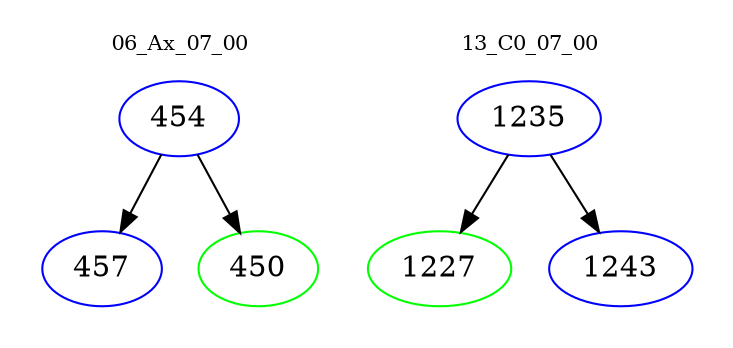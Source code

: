 digraph{
subgraph cluster_0 {
color = white
label = "06_Ax_07_00";
fontsize=10;
T0_454 [label="454", color="blue"]
T0_454 -> T0_457 [color="black"]
T0_457 [label="457", color="blue"]
T0_454 -> T0_450 [color="black"]
T0_450 [label="450", color="green"]
}
subgraph cluster_1 {
color = white
label = "13_C0_07_00";
fontsize=10;
T1_1235 [label="1235", color="blue"]
T1_1235 -> T1_1227 [color="black"]
T1_1227 [label="1227", color="green"]
T1_1235 -> T1_1243 [color="black"]
T1_1243 [label="1243", color="blue"]
}
}
